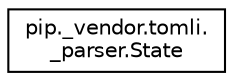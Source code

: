 digraph "Graphical Class Hierarchy"
{
 // LATEX_PDF_SIZE
  edge [fontname="Helvetica",fontsize="10",labelfontname="Helvetica",labelfontsize="10"];
  node [fontname="Helvetica",fontsize="10",shape=record];
  rankdir="LR";
  Node0 [label="pip._vendor.tomli.\l_parser.State",height=0.2,width=0.4,color="black", fillcolor="white", style="filled",URL="$d6/dfd/classpip_1_1__vendor_1_1tomli_1_1__parser_1_1_state.html",tooltip=" "];
}
